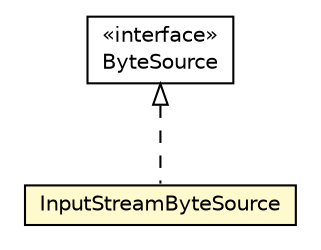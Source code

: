 #!/usr/local/bin/dot
#
# Class diagram 
# Generated by UMLGraph version R5_6-24-gf6e263 (http://www.umlgraph.org/)
#

digraph G {
	edge [fontname="Helvetica",fontsize=10,labelfontname="Helvetica",labelfontsize=10];
	node [fontname="Helvetica",fontsize=10,shape=plaintext];
	nodesep=0.25;
	ranksep=0.5;
	// io.werval.util.ByteSource
	c22817 [label=<<table title="io.werval.util.ByteSource" border="0" cellborder="1" cellspacing="0" cellpadding="2" port="p" href="./ByteSource.html">
		<tr><td><table border="0" cellspacing="0" cellpadding="1">
<tr><td align="center" balign="center"> &#171;interface&#187; </td></tr>
<tr><td align="center" balign="center"> ByteSource </td></tr>
		</table></td></tr>
		</table>>, URL="./ByteSource.html", fontname="Helvetica", fontcolor="black", fontsize=10.0];
	// io.werval.util.InputStreamByteSource
	c22832 [label=<<table title="io.werval.util.InputStreamByteSource" border="0" cellborder="1" cellspacing="0" cellpadding="2" port="p" bgcolor="lemonChiffon" href="./InputStreamByteSource.html">
		<tr><td><table border="0" cellspacing="0" cellpadding="1">
<tr><td align="center" balign="center"> InputStreamByteSource </td></tr>
		</table></td></tr>
		</table>>, URL="./InputStreamByteSource.html", fontname="Helvetica", fontcolor="black", fontsize=10.0];
	//io.werval.util.InputStreamByteSource implements io.werval.util.ByteSource
	c22817:p -> c22832:p [dir=back,arrowtail=empty,style=dashed];
}

